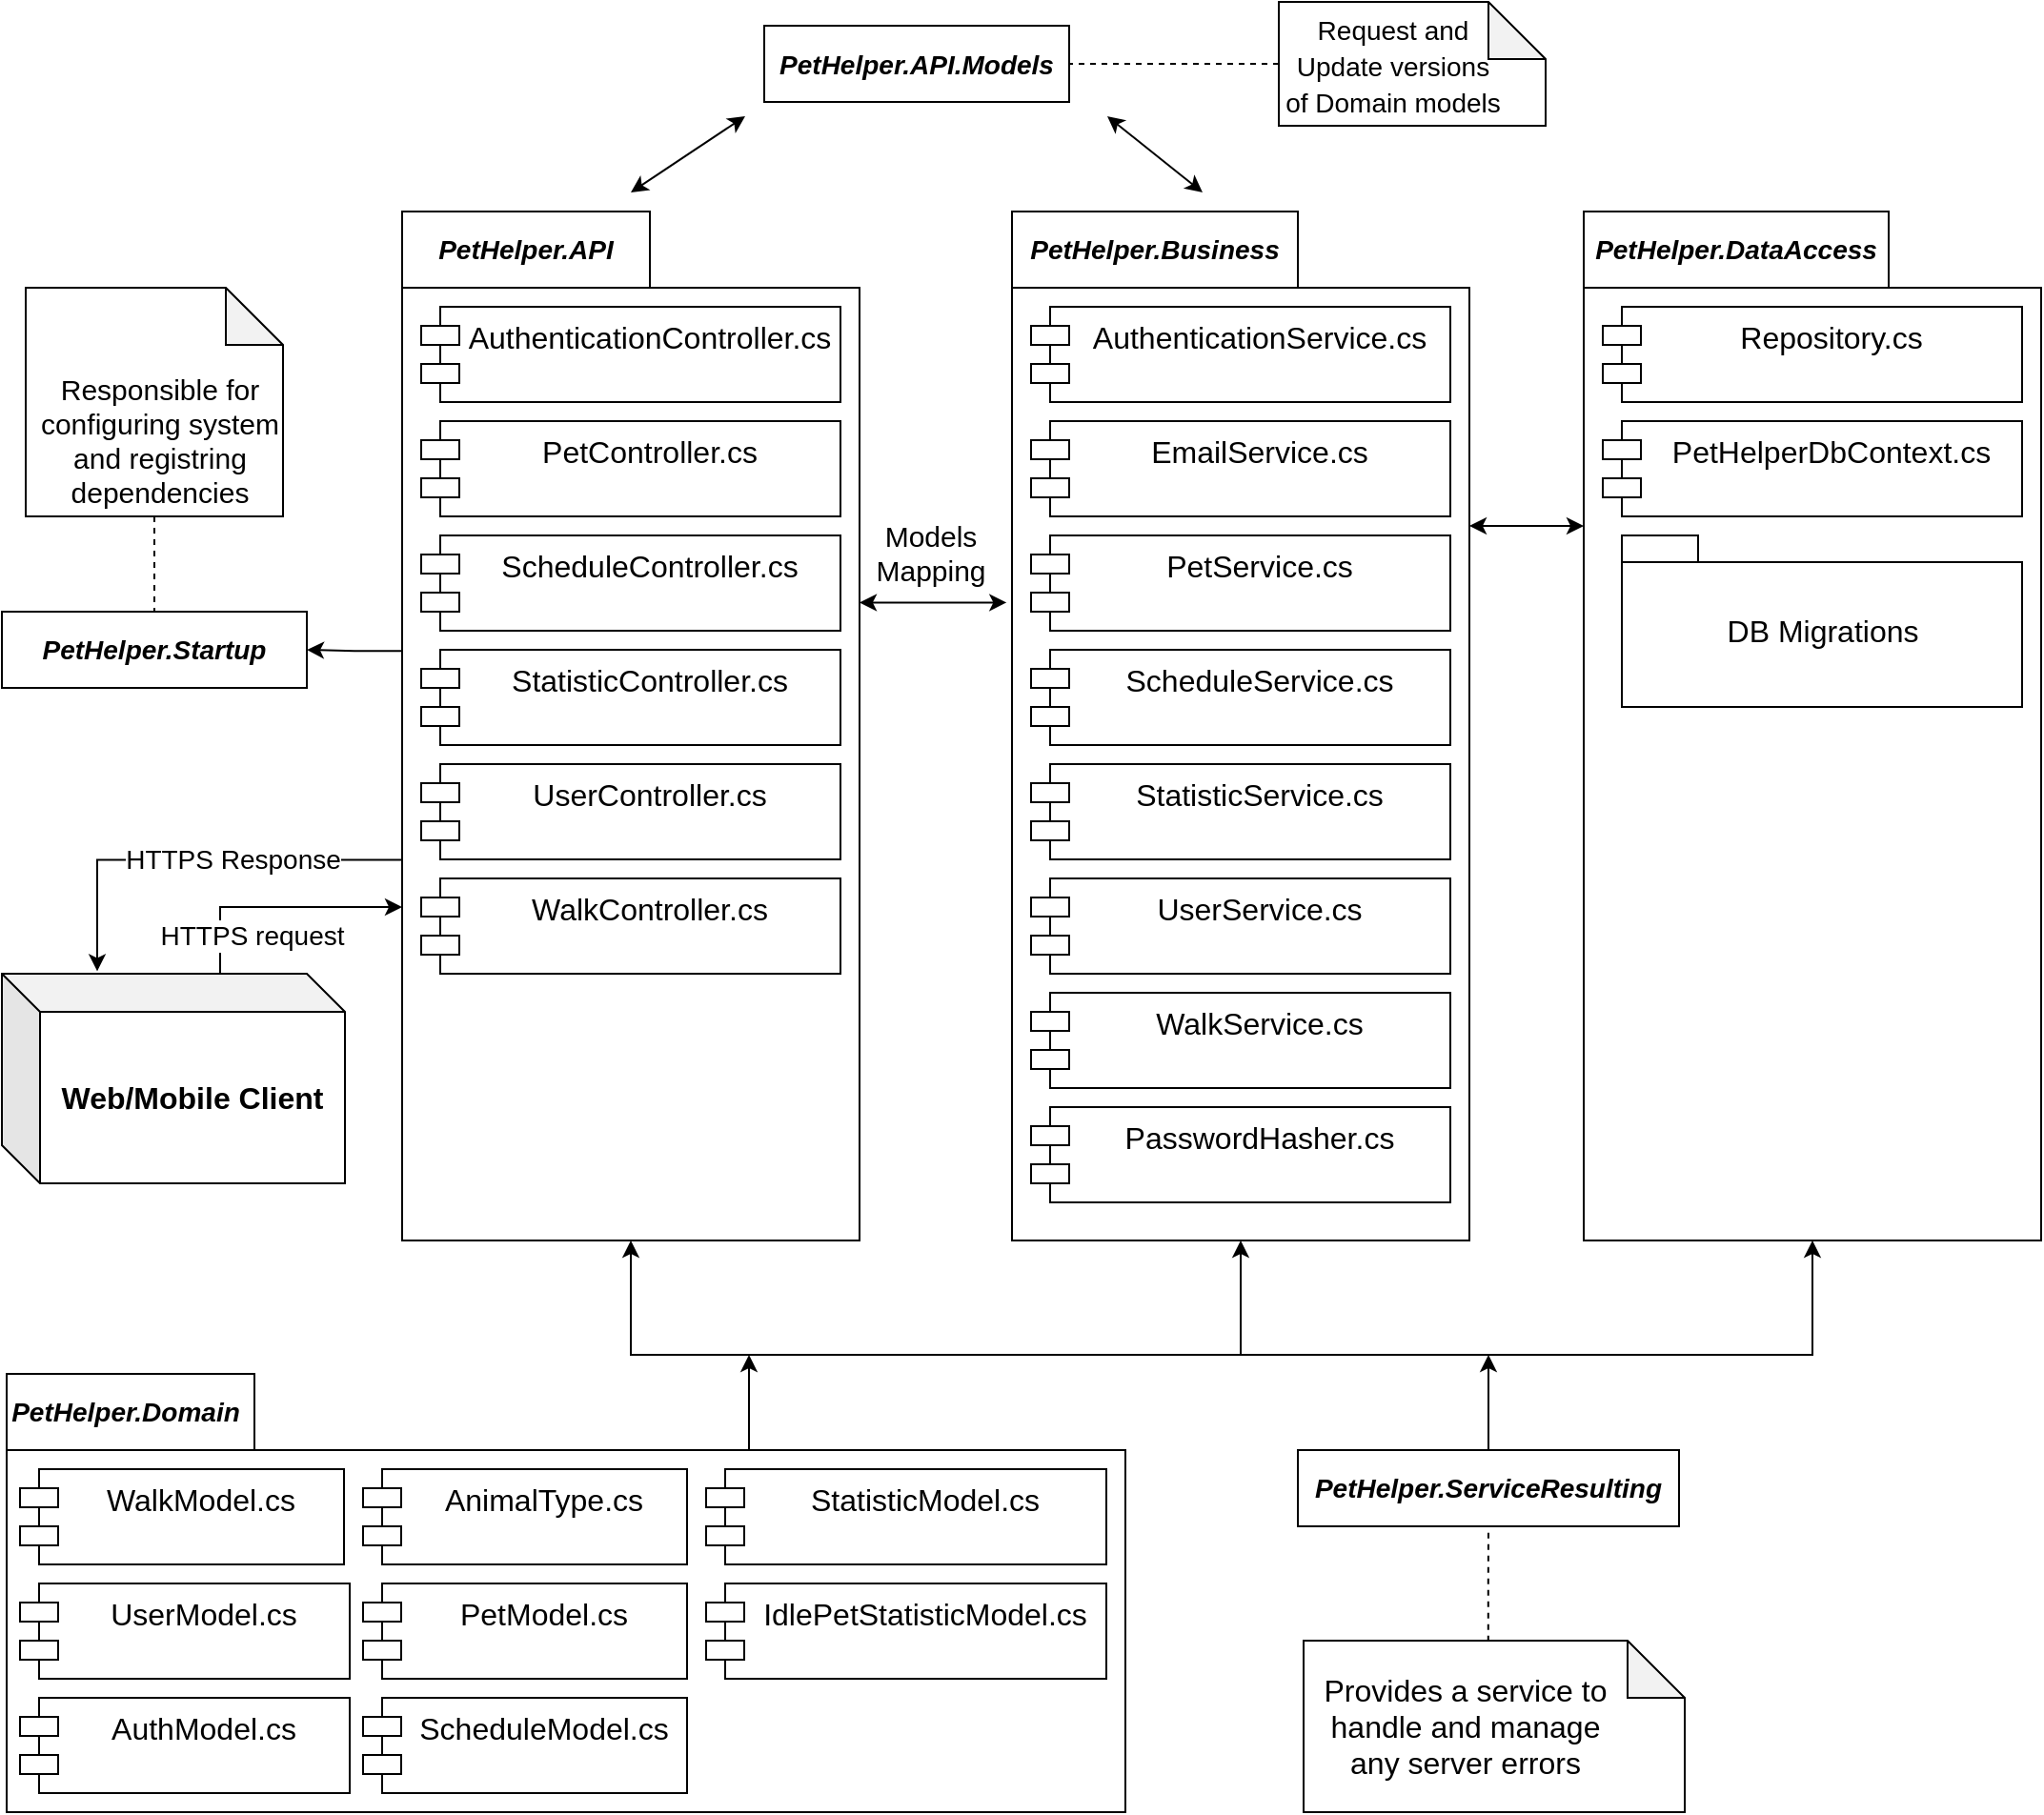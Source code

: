 <mxfile version="20.5.1" type="device"><diagram id="EYLsKbg5UcqWic5-Pu-a" name="Page-1"><mxGraphModel dx="2687" dy="2134" grid="1" gridSize="10" guides="1" tooltips="1" connect="1" arrows="1" fold="1" page="1" pageScale="1" pageWidth="827" pageHeight="1169" math="0" shadow="0"><root><mxCell id="0"/><mxCell id="1" parent="0"/><mxCell id="1HT-hw9LUTcOWVkIA0JJ-48" style="edgeStyle=none;rounded=0;orthogonalLoop=1;jettySize=auto;html=1;entryX=-0.012;entryY=0.38;entryDx=0;entryDy=0;entryPerimeter=0;fontSize=15;startArrow=classic;startFill=1;endArrow=classic;endFill=1;exitX=1;exitY=0.38;exitDx=0;exitDy=0;exitPerimeter=0;" parent="1" source="1HT-hw9LUTcOWVkIA0JJ-1" target="1HT-hw9LUTcOWVkIA0JJ-12" edge="1"><mxGeometry relative="1" as="geometry"/></mxCell><mxCell id="1HT-hw9LUTcOWVkIA0JJ-49" value="Models&lt;br&gt;Mapping" style="edgeLabel;html=1;align=center;verticalAlign=middle;resizable=0;points=[];fontSize=15;" parent="1HT-hw9LUTcOWVkIA0JJ-48" vertex="1" connectable="0"><mxGeometry x="-0.229" relative="1" as="geometry"><mxPoint x="7" y="-26" as="offset"/></mxGeometry></mxCell><mxCell id="1HT-hw9LUTcOWVkIA0JJ-88" style="edgeStyle=orthogonalEdgeStyle;rounded=0;orthogonalLoop=1;jettySize=auto;html=1;entryX=0.5;entryY=1;entryDx=0;entryDy=0;entryPerimeter=0;fontSize=16;startArrow=classic;startFill=1;endArrow=classic;endFill=1;exitX=0.5;exitY=1;exitDx=0;exitDy=0;exitPerimeter=0;" parent="1" source="1HT-hw9LUTcOWVkIA0JJ-1" target="1HT-hw9LUTcOWVkIA0JJ-50" edge="1"><mxGeometry relative="1" as="geometry"><Array as="points"><mxPoint x="160" y="690"/><mxPoint x="780" y="690"/></Array></mxGeometry></mxCell><mxCell id="1HT-hw9LUTcOWVkIA0JJ-94" style="edgeStyle=orthogonalEdgeStyle;rounded=0;orthogonalLoop=1;jettySize=auto;html=1;entryX=1;entryY=0.5;entryDx=0;entryDy=0;fontSize=16;startArrow=none;startFill=0;endArrow=classic;endFill=1;exitX=0;exitY=0.427;exitDx=0;exitDy=0;exitPerimeter=0;" parent="1" source="1HT-hw9LUTcOWVkIA0JJ-1" target="1HT-hw9LUTcOWVkIA0JJ-92" edge="1"><mxGeometry relative="1" as="geometry"/></mxCell><mxCell id="YAeFexJNuAZpIABK3IVW-4" style="edgeStyle=orthogonalEdgeStyle;rounded=0;orthogonalLoop=1;jettySize=auto;html=1;exitX=0.002;exitY=0.63;exitDx=0;exitDy=0;exitPerimeter=0;entryX=0.28;entryY=-0.012;entryDx=0;entryDy=0;entryPerimeter=0;fontSize=16;" edge="1" parent="1" source="1HT-hw9LUTcOWVkIA0JJ-1" target="YAeFexJNuAZpIABK3IVW-2"><mxGeometry relative="1" as="geometry"><Array as="points"><mxPoint x="-120" y="430"/><mxPoint x="-120" y="489"/></Array></mxGeometry></mxCell><mxCell id="1HT-hw9LUTcOWVkIA0JJ-1" value="" style="shape=folder;fontStyle=1;spacingTop=10;tabWidth=130;tabHeight=40;tabPosition=left;html=1;" parent="1" vertex="1"><mxGeometry x="40" y="90" width="240" height="540" as="geometry"/></mxCell><mxCell id="1HT-hw9LUTcOWVkIA0JJ-43" style="rounded=0;orthogonalLoop=1;jettySize=auto;html=1;fontSize=15;endArrow=classic;endFill=1;startArrow=classic;startFill=1;" parent="1" edge="1"><mxGeometry relative="1" as="geometry"><mxPoint x="160" y="80" as="sourcePoint"/><mxPoint x="220" y="40" as="targetPoint"/></mxGeometry></mxCell><mxCell id="1HT-hw9LUTcOWVkIA0JJ-4" value="&lt;font style=&quot;font-size: 14px;&quot;&gt;&lt;b&gt;&lt;i&gt;PetHelper.API&lt;/i&gt;&lt;/b&gt;&lt;/font&gt;" style="text;html=1;strokeColor=none;fillColor=none;align=center;verticalAlign=middle;whiteSpace=wrap;rounded=0;" parent="1" vertex="1"><mxGeometry x="40" y="90" width="130" height="40" as="geometry"/></mxCell><mxCell id="1HT-hw9LUTcOWVkIA0JJ-6" value="AuthenticationController.cs" style="shape=module;align=left;spacingLeft=20;align=center;verticalAlign=top;fontSize=16;" parent="1" vertex="1"><mxGeometry x="50" y="140" width="220" height="50" as="geometry"/></mxCell><mxCell id="1HT-hw9LUTcOWVkIA0JJ-7" value="PetController.cs" style="shape=module;align=left;spacingLeft=20;align=center;verticalAlign=top;fontSize=16;" parent="1" vertex="1"><mxGeometry x="50" y="200" width="220" height="50" as="geometry"/></mxCell><mxCell id="1HT-hw9LUTcOWVkIA0JJ-8" value="ScheduleController.cs" style="shape=module;align=left;spacingLeft=20;align=center;verticalAlign=top;fontSize=16;" parent="1" vertex="1"><mxGeometry x="50" y="260" width="220" height="50" as="geometry"/></mxCell><mxCell id="1HT-hw9LUTcOWVkIA0JJ-9" value="StatisticController.cs" style="shape=module;align=left;spacingLeft=20;align=center;verticalAlign=top;fontSize=16;" parent="1" vertex="1"><mxGeometry x="50" y="320" width="220" height="50" as="geometry"/></mxCell><mxCell id="1HT-hw9LUTcOWVkIA0JJ-10" value="UserController.cs" style="shape=module;align=left;spacingLeft=20;align=center;verticalAlign=top;fontSize=16;" parent="1" vertex="1"><mxGeometry x="50" y="380" width="220" height="50" as="geometry"/></mxCell><mxCell id="1HT-hw9LUTcOWVkIA0JJ-11" value="WalkController.cs" style="shape=module;align=left;spacingLeft=20;align=center;verticalAlign=top;fontSize=16;" parent="1" vertex="1"><mxGeometry x="50" y="440" width="220" height="50" as="geometry"/></mxCell><mxCell id="1HT-hw9LUTcOWVkIA0JJ-89" style="edgeStyle=orthogonalEdgeStyle;rounded=0;orthogonalLoop=1;jettySize=auto;html=1;fontSize=16;startArrow=classic;startFill=1;endArrow=none;endFill=0;" parent="1" source="1HT-hw9LUTcOWVkIA0JJ-12" edge="1"><mxGeometry relative="1" as="geometry"><mxPoint x="480" y="690" as="targetPoint"/></mxGeometry></mxCell><mxCell id="1HT-hw9LUTcOWVkIA0JJ-12" value="" style="shape=folder;fontStyle=1;spacingTop=10;tabWidth=150;tabHeight=40;tabPosition=left;html=1;" parent="1" vertex="1"><mxGeometry x="360" y="90" width="240" height="540" as="geometry"/></mxCell><mxCell id="1HT-hw9LUTcOWVkIA0JJ-13" value="&lt;font style=&quot;font-size: 14px;&quot;&gt;&lt;b&gt;&lt;i&gt;PetHelper.Business&lt;/i&gt;&lt;/b&gt;&lt;/font&gt;" style="text;html=1;strokeColor=none;fillColor=none;align=center;verticalAlign=middle;whiteSpace=wrap;rounded=0;" parent="1" vertex="1"><mxGeometry x="360" y="90" width="150" height="40" as="geometry"/></mxCell><mxCell id="1HT-hw9LUTcOWVkIA0JJ-14" value="AuthenticationService.cs" style="shape=module;align=left;spacingLeft=20;align=center;verticalAlign=top;fontSize=16;" parent="1" vertex="1"><mxGeometry x="370" y="140" width="220" height="50" as="geometry"/></mxCell><mxCell id="1HT-hw9LUTcOWVkIA0JJ-15" value="EmailService.cs" style="shape=module;align=left;spacingLeft=20;align=center;verticalAlign=top;fontSize=16;" parent="1" vertex="1"><mxGeometry x="370" y="200" width="220" height="50" as="geometry"/></mxCell><mxCell id="1HT-hw9LUTcOWVkIA0JJ-71" style="edgeStyle=none;rounded=0;orthogonalLoop=1;jettySize=auto;html=1;entryX=0;entryY=0;entryDx=0;entryDy=165;entryPerimeter=0;fontSize=16;startArrow=classic;startFill=1;endArrow=classic;endFill=1;exitX=0;exitY=0;exitDx=240.0;exitDy=165;exitPerimeter=0;" parent="1" source="1HT-hw9LUTcOWVkIA0JJ-12" target="1HT-hw9LUTcOWVkIA0JJ-50" edge="1"><mxGeometry relative="1" as="geometry"><mxPoint x="600" y="283" as="sourcePoint"/></mxGeometry></mxCell><mxCell id="1HT-hw9LUTcOWVkIA0JJ-20" value="PetService.cs" style="shape=module;align=left;spacingLeft=20;align=center;verticalAlign=top;fontSize=16;" parent="1" vertex="1"><mxGeometry x="370" y="260" width="220" height="50" as="geometry"/></mxCell><mxCell id="1HT-hw9LUTcOWVkIA0JJ-21" value="ScheduleService.cs" style="shape=module;align=left;spacingLeft=20;align=center;verticalAlign=top;fontSize=16;" parent="1" vertex="1"><mxGeometry x="370" y="320" width="220" height="50" as="geometry"/></mxCell><mxCell id="1HT-hw9LUTcOWVkIA0JJ-22" value="StatisticService.cs" style="shape=module;align=left;spacingLeft=20;align=center;verticalAlign=top;fontSize=16;" parent="1" vertex="1"><mxGeometry x="370" y="380" width="220" height="50" as="geometry"/></mxCell><mxCell id="1HT-hw9LUTcOWVkIA0JJ-23" value="UserService.cs" style="shape=module;align=left;spacingLeft=20;align=center;verticalAlign=top;fontSize=16;" parent="1" vertex="1"><mxGeometry x="370" y="440" width="220" height="50" as="geometry"/></mxCell><mxCell id="1HT-hw9LUTcOWVkIA0JJ-24" value="WalkService.cs" style="shape=module;align=left;spacingLeft=20;align=center;verticalAlign=top;fontSize=16;" parent="1" vertex="1"><mxGeometry x="370" y="500" width="220" height="50" as="geometry"/></mxCell><mxCell id="1HT-hw9LUTcOWVkIA0JJ-25" value="PasswordHasher.cs" style="shape=module;align=left;spacingLeft=20;align=center;verticalAlign=top;fontSize=16;" parent="1" vertex="1"><mxGeometry x="370" y="560" width="220" height="50" as="geometry"/></mxCell><mxCell id="1HT-hw9LUTcOWVkIA0JJ-42" style="edgeStyle=orthogonalEdgeStyle;rounded=0;orthogonalLoop=1;jettySize=auto;html=1;entryX=1;entryY=0.5;entryDx=0;entryDy=0;fontSize=15;endArrow=none;endFill=0;dashed=1;" parent="1" source="1HT-hw9LUTcOWVkIA0JJ-41" target="1HT-hw9LUTcOWVkIA0JJ-27" edge="1"><mxGeometry relative="1" as="geometry"/></mxCell><mxCell id="1HT-hw9LUTcOWVkIA0JJ-41" value="" style="shape=note;whiteSpace=wrap;html=1;backgroundOutline=1;darkOpacity=0.05;fontSize=15;" parent="1" vertex="1"><mxGeometry x="500" y="-20" width="140" height="65" as="geometry"/></mxCell><mxCell id="1HT-hw9LUTcOWVkIA0JJ-27" value="&lt;font style=&quot;font-size: 14px;&quot;&gt;&lt;b&gt;&lt;i&gt;PetHelper.API.Models&lt;/i&gt;&lt;/b&gt;&lt;/font&gt;" style="text;html=1;align=center;verticalAlign=middle;whiteSpace=wrap;rounded=0;strokeColor=default;fillColor=default;" parent="1" vertex="1"><mxGeometry x="230" y="-7.5" width="160" height="40" as="geometry"/></mxCell><mxCell id="1HT-hw9LUTcOWVkIA0JJ-44" style="rounded=0;orthogonalLoop=1;jettySize=auto;html=1;fontSize=15;endArrow=classic;endFill=1;startArrow=classic;startFill=1;" parent="1" edge="1"><mxGeometry relative="1" as="geometry"><mxPoint x="410" y="40" as="sourcePoint"/><mxPoint x="460" y="80" as="targetPoint"/></mxGeometry></mxCell><mxCell id="1HT-hw9LUTcOWVkIA0JJ-50" value="" style="shape=folder;fontStyle=1;spacingTop=10;tabWidth=160;tabHeight=40;tabPosition=left;html=1;" parent="1" vertex="1"><mxGeometry x="660" y="90" width="240" height="540" as="geometry"/></mxCell><mxCell id="1HT-hw9LUTcOWVkIA0JJ-51" value="&lt;font style=&quot;font-size: 14px;&quot;&gt;&lt;b&gt;&lt;i&gt;PetHelper.DataAccess&lt;/i&gt;&lt;/b&gt;&lt;/font&gt;" style="text;html=1;strokeColor=none;fillColor=none;align=center;verticalAlign=middle;whiteSpace=wrap;rounded=0;" parent="1" vertex="1"><mxGeometry x="660" y="90" width="160" height="40" as="geometry"/></mxCell><mxCell id="1HT-hw9LUTcOWVkIA0JJ-52" value="Repository.cs" style="shape=module;align=left;spacingLeft=20;align=center;verticalAlign=top;fontSize=16;" parent="1" vertex="1"><mxGeometry x="670" y="140" width="220" height="50" as="geometry"/></mxCell><mxCell id="1HT-hw9LUTcOWVkIA0JJ-54" value="PetHelperDbContext.cs" style="shape=module;align=left;spacingLeft=20;align=center;verticalAlign=top;fontSize=16;" parent="1" vertex="1"><mxGeometry x="670" y="200" width="220" height="50" as="geometry"/></mxCell><mxCell id="1HT-hw9LUTcOWVkIA0JJ-60" style="edgeStyle=none;rounded=0;orthogonalLoop=1;jettySize=auto;html=1;exitX=0.75;exitY=1;exitDx=0;exitDy=0;fontSize=15;startArrow=classic;startFill=1;endArrow=classic;endFill=1;" parent="1" source="1HT-hw9LUTcOWVkIA0JJ-54" target="1HT-hw9LUTcOWVkIA0JJ-54" edge="1"><mxGeometry relative="1" as="geometry"/></mxCell><mxCell id="1HT-hw9LUTcOWVkIA0JJ-61" value="&lt;span style=&quot;font-weight: normal;&quot;&gt;&lt;font style=&quot;font-size: 16px;&quot;&gt;DB Migrations&lt;/font&gt;&lt;/span&gt;" style="shape=folder;fontStyle=1;spacingTop=10;tabWidth=40;tabHeight=14;tabPosition=left;html=1;fontSize=15;strokeColor=default;" parent="1" vertex="1"><mxGeometry x="680" y="260" width="210" height="90" as="geometry"/></mxCell><mxCell id="1HT-hw9LUTcOWVkIA0JJ-73" value="" style="shape=folder;fontStyle=1;spacingTop=10;tabWidth=130;tabHeight=40;tabPosition=left;html=1;" parent="1" vertex="1"><mxGeometry x="-167.5" y="700" width="587" height="230" as="geometry"/></mxCell><mxCell id="1HT-hw9LUTcOWVkIA0JJ-90" style="edgeStyle=orthogonalEdgeStyle;rounded=0;orthogonalLoop=1;jettySize=auto;html=1;fontSize=16;startArrow=none;startFill=0;endArrow=classic;endFill=1;" parent="1" edge="1"><mxGeometry relative="1" as="geometry"><mxPoint x="222" y="690" as="targetPoint"/><mxPoint x="222" y="740" as="sourcePoint"/><Array as="points"><mxPoint x="222" y="700"/></Array></mxGeometry></mxCell><mxCell id="1HT-hw9LUTcOWVkIA0JJ-74" value="&lt;font style=&quot;font-size: 14px;&quot;&gt;&lt;b&gt;&lt;i&gt;PetHelper.Domain&lt;/i&gt;&lt;/b&gt;&lt;/font&gt;" style="text;html=1;strokeColor=none;fillColor=none;align=center;verticalAlign=middle;whiteSpace=wrap;rounded=0;" parent="1" vertex="1"><mxGeometry x="-170" y="700" width="130" height="40" as="geometry"/></mxCell><mxCell id="1HT-hw9LUTcOWVkIA0JJ-75" value="AnimalType.cs" style="shape=module;align=left;spacingLeft=20;align=center;verticalAlign=top;fontSize=16;" parent="1" vertex="1"><mxGeometry x="19.5" y="750" width="170" height="50" as="geometry"/></mxCell><mxCell id="1HT-hw9LUTcOWVkIA0JJ-76" value="PetModel.cs" style="shape=module;align=left;spacingLeft=20;align=center;verticalAlign=top;fontSize=16;" parent="1" vertex="1"><mxGeometry x="19.5" y="810" width="170" height="50" as="geometry"/></mxCell><mxCell id="1HT-hw9LUTcOWVkIA0JJ-77" value="ScheduleModel.cs" style="shape=module;align=left;spacingLeft=20;align=center;verticalAlign=top;fontSize=16;" parent="1" vertex="1"><mxGeometry x="19.5" y="870" width="170" height="50" as="geometry"/></mxCell><mxCell id="1HT-hw9LUTcOWVkIA0JJ-78" value="WalkModel.cs" style="shape=module;align=left;spacingLeft=20;align=center;verticalAlign=top;fontSize=16;" parent="1" vertex="1"><mxGeometry x="-160.5" y="750" width="170" height="50" as="geometry"/></mxCell><mxCell id="1HT-hw9LUTcOWVkIA0JJ-79" value="StatisticModel.cs" style="shape=module;align=left;spacingLeft=20;align=center;verticalAlign=top;fontSize=16;" parent="1" vertex="1"><mxGeometry x="199.5" y="750" width="210" height="50" as="geometry"/></mxCell><mxCell id="1HT-hw9LUTcOWVkIA0JJ-80" value="IdlePetStatisticModel.cs" style="shape=module;align=left;spacingLeft=20;align=center;verticalAlign=top;fontSize=16;" parent="1" vertex="1"><mxGeometry x="199.5" y="810" width="210" height="50" as="geometry"/></mxCell><mxCell id="1HT-hw9LUTcOWVkIA0JJ-81" value="AuthModel.cs" style="shape=module;align=left;spacingLeft=20;align=center;verticalAlign=top;fontSize=16;" parent="1" vertex="1"><mxGeometry x="-160.5" y="870" width="173" height="50" as="geometry"/></mxCell><mxCell id="1HT-hw9LUTcOWVkIA0JJ-82" value="UserModel.cs" style="shape=module;align=left;spacingLeft=20;align=center;verticalAlign=top;fontSize=16;" parent="1" vertex="1"><mxGeometry x="-160.5" y="810" width="173" height="50" as="geometry"/></mxCell><mxCell id="1HT-hw9LUTcOWVkIA0JJ-91" style="edgeStyle=orthogonalEdgeStyle;rounded=0;orthogonalLoop=1;jettySize=auto;html=1;fontSize=16;startArrow=none;startFill=0;endArrow=classic;endFill=1;exitX=0.5;exitY=0;exitDx=0;exitDy=0;" parent="1" source="1HT-hw9LUTcOWVkIA0JJ-84" edge="1"><mxGeometry relative="1" as="geometry"><mxPoint x="610" y="690" as="targetPoint"/></mxGeometry></mxCell><mxCell id="1HT-hw9LUTcOWVkIA0JJ-84" value="&lt;font style=&quot;font-size: 14px;&quot;&gt;&lt;b&gt;&lt;i&gt;PetHelper.ServiceResulting&lt;/i&gt;&lt;/b&gt;&lt;/font&gt;" style="text;html=1;strokeColor=default;fillColor=default;align=center;verticalAlign=middle;whiteSpace=wrap;rounded=0;" parent="1" vertex="1"><mxGeometry x="510" y="740" width="200" height="40" as="geometry"/></mxCell><mxCell id="1HT-hw9LUTcOWVkIA0JJ-85" value="" style="shape=note;whiteSpace=wrap;html=1;backgroundOutline=1;darkOpacity=0.05;fontSize=16;strokeColor=default;fillColor=default;" parent="1" vertex="1"><mxGeometry x="513" y="840" width="200" height="90" as="geometry"/></mxCell><mxCell id="1HT-hw9LUTcOWVkIA0JJ-97" style="edgeStyle=orthogonalEdgeStyle;rounded=0;orthogonalLoop=1;jettySize=auto;html=1;entryX=0.5;entryY=1;entryDx=0;entryDy=0;fontSize=16;startArrow=none;startFill=0;endArrow=none;endFill=0;dashed=1;exitX=0.57;exitY=0.004;exitDx=0;exitDy=0;exitPerimeter=0;" parent="1" source="1HT-hw9LUTcOWVkIA0JJ-86" target="1HT-hw9LUTcOWVkIA0JJ-84" edge="1"><mxGeometry relative="1" as="geometry"><mxPoint x="613" y="900" as="sourcePoint"/></mxGeometry></mxCell><mxCell id="1HT-hw9LUTcOWVkIA0JJ-86" value="Provides a service to handle and manage any server errors" style="text;html=1;strokeColor=none;fillColor=none;align=center;verticalAlign=middle;whiteSpace=wrap;rounded=0;fontSize=16;" parent="1" vertex="1"><mxGeometry x="513" y="840" width="170" height="90" as="geometry"/></mxCell><mxCell id="1HT-hw9LUTcOWVkIA0JJ-92" value="&lt;font style=&quot;font-size: 14px;&quot;&gt;&lt;b&gt;&lt;i&gt;PetHelper.Startup&lt;/i&gt;&lt;/b&gt;&lt;/font&gt;" style="text;html=1;align=center;verticalAlign=middle;whiteSpace=wrap;rounded=0;strokeColor=default;fillColor=default;" parent="1" vertex="1"><mxGeometry x="-170" y="300" width="160" height="40" as="geometry"/></mxCell><mxCell id="1HT-hw9LUTcOWVkIA0JJ-95" style="edgeStyle=orthogonalEdgeStyle;rounded=0;orthogonalLoop=1;jettySize=auto;html=1;entryX=0.5;entryY=0;entryDx=0;entryDy=0;fontSize=15;endArrow=none;endFill=0;dashed=1;" parent="1" source="1HT-hw9LUTcOWVkIA0JJ-96" edge="1"><mxGeometry relative="1" as="geometry"><mxPoint x="-90" y="300" as="targetPoint"/></mxGeometry></mxCell><mxCell id="1HT-hw9LUTcOWVkIA0JJ-96" value="" style="shape=note;whiteSpace=wrap;html=1;backgroundOutline=1;darkOpacity=0.05;fontSize=15;" parent="1" vertex="1"><mxGeometry x="-157.5" y="130" width="135" height="120" as="geometry"/></mxCell><mxCell id="YAeFexJNuAZpIABK3IVW-3" style="edgeStyle=orthogonalEdgeStyle;rounded=0;orthogonalLoop=1;jettySize=auto;html=1;entryX=0;entryY=0.676;entryDx=0;entryDy=0;entryPerimeter=0;fontSize=16;exitX=0.636;exitY=0.011;exitDx=0;exitDy=0;exitPerimeter=0;" edge="1" parent="1" source="YAeFexJNuAZpIABK3IVW-2" target="1HT-hw9LUTcOWVkIA0JJ-1"><mxGeometry relative="1" as="geometry"><Array as="points"><mxPoint x="-55" y="455"/></Array></mxGeometry></mxCell><mxCell id="YAeFexJNuAZpIABK3IVW-5" value="HTTPS request" style="edgeLabel;html=1;align=center;verticalAlign=middle;resizable=0;points=[];fontSize=14;" vertex="1" connectable="0" parent="YAeFexJNuAZpIABK3IVW-3"><mxGeometry x="-0.15" y="1" relative="1" as="geometry"><mxPoint x="-4" y="16" as="offset"/></mxGeometry></mxCell><mxCell id="YAeFexJNuAZpIABK3IVW-10" value="HTTPS Response" style="edgeLabel;html=1;align=center;verticalAlign=middle;resizable=0;points=[];fontSize=14;" vertex="1" connectable="0" parent="YAeFexJNuAZpIABK3IVW-3"><mxGeometry x="-0.622" y="-3" relative="1" as="geometry"><mxPoint x="3" y="-36" as="offset"/></mxGeometry></mxCell><mxCell id="YAeFexJNuAZpIABK3IVW-2" value="&lt;font style=&quot;font-size: 16px;&quot;&gt;&lt;b&gt;Web/Mobile Client&lt;/b&gt;&lt;/font&gt;" style="shape=cube;whiteSpace=wrap;html=1;boundedLbl=1;backgroundOutline=1;darkOpacity=0.05;darkOpacity2=0.1;" vertex="1" parent="1"><mxGeometry x="-170" y="490" width="180" height="110" as="geometry"/></mxCell><mxCell id="YAeFexJNuAZpIABK3IVW-8" value="&lt;font style=&quot;font-size: 14px;&quot;&gt;Request and Update versions&lt;br style=&quot;&quot;&gt;of Domain models&lt;/font&gt;" style="text;html=1;strokeColor=none;fillColor=none;align=center;verticalAlign=middle;whiteSpace=wrap;rounded=0;fontSize=16;" vertex="1" parent="1"><mxGeometry x="500" y="-11.25" width="120" height="47.5" as="geometry"/></mxCell><mxCell id="YAeFexJNuAZpIABK3IVW-11" value="&lt;span style=&quot;font-size: 15px;&quot;&gt;Responsible for configuring system and registring dependencies&lt;/span&gt;" style="text;html=1;strokeColor=none;fillColor=none;align=center;verticalAlign=middle;whiteSpace=wrap;rounded=0;fontSize=14;" vertex="1" parent="1"><mxGeometry x="-152.5" y="170" width="130" height="80" as="geometry"/></mxCell></root></mxGraphModel></diagram></mxfile>
